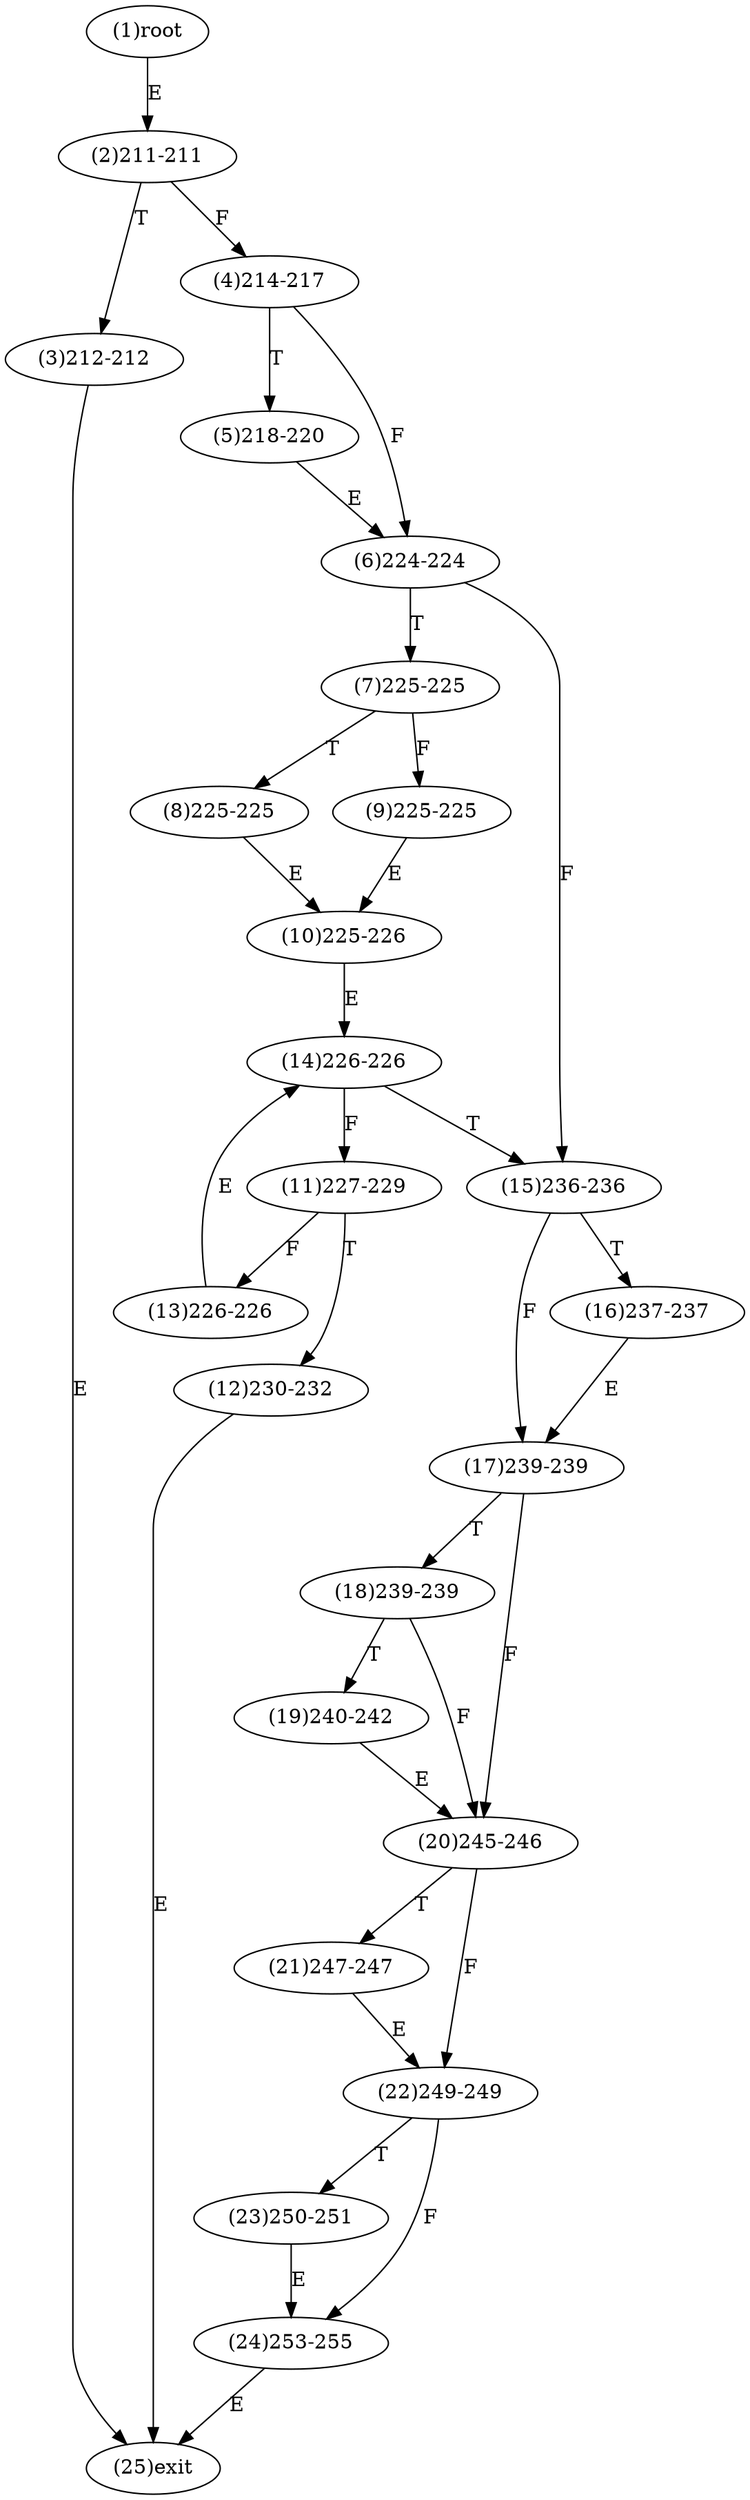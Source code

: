 digraph "" { 
1[ label="(1)root"];
2[ label="(2)211-211"];
3[ label="(3)212-212"];
4[ label="(4)214-217"];
5[ label="(5)218-220"];
6[ label="(6)224-224"];
7[ label="(7)225-225"];
8[ label="(8)225-225"];
9[ label="(9)225-225"];
10[ label="(10)225-226"];
11[ label="(11)227-229"];
12[ label="(12)230-232"];
13[ label="(13)226-226"];
14[ label="(14)226-226"];
15[ label="(15)236-236"];
17[ label="(17)239-239"];
16[ label="(16)237-237"];
19[ label="(19)240-242"];
18[ label="(18)239-239"];
21[ label="(21)247-247"];
20[ label="(20)245-246"];
23[ label="(23)250-251"];
22[ label="(22)249-249"];
25[ label="(25)exit"];
24[ label="(24)253-255"];
1->2[ label="E"];
2->4[ label="F"];
2->3[ label="T"];
3->25[ label="E"];
4->6[ label="F"];
4->5[ label="T"];
5->6[ label="E"];
6->15[ label="F"];
6->7[ label="T"];
7->9[ label="F"];
7->8[ label="T"];
8->10[ label="E"];
9->10[ label="E"];
10->14[ label="E"];
11->13[ label="F"];
11->12[ label="T"];
12->25[ label="E"];
13->14[ label="E"];
14->11[ label="F"];
14->15[ label="T"];
15->17[ label="F"];
15->16[ label="T"];
16->17[ label="E"];
17->20[ label="F"];
17->18[ label="T"];
18->20[ label="F"];
18->19[ label="T"];
19->20[ label="E"];
20->22[ label="F"];
20->21[ label="T"];
21->22[ label="E"];
22->24[ label="F"];
22->23[ label="T"];
23->24[ label="E"];
24->25[ label="E"];
}